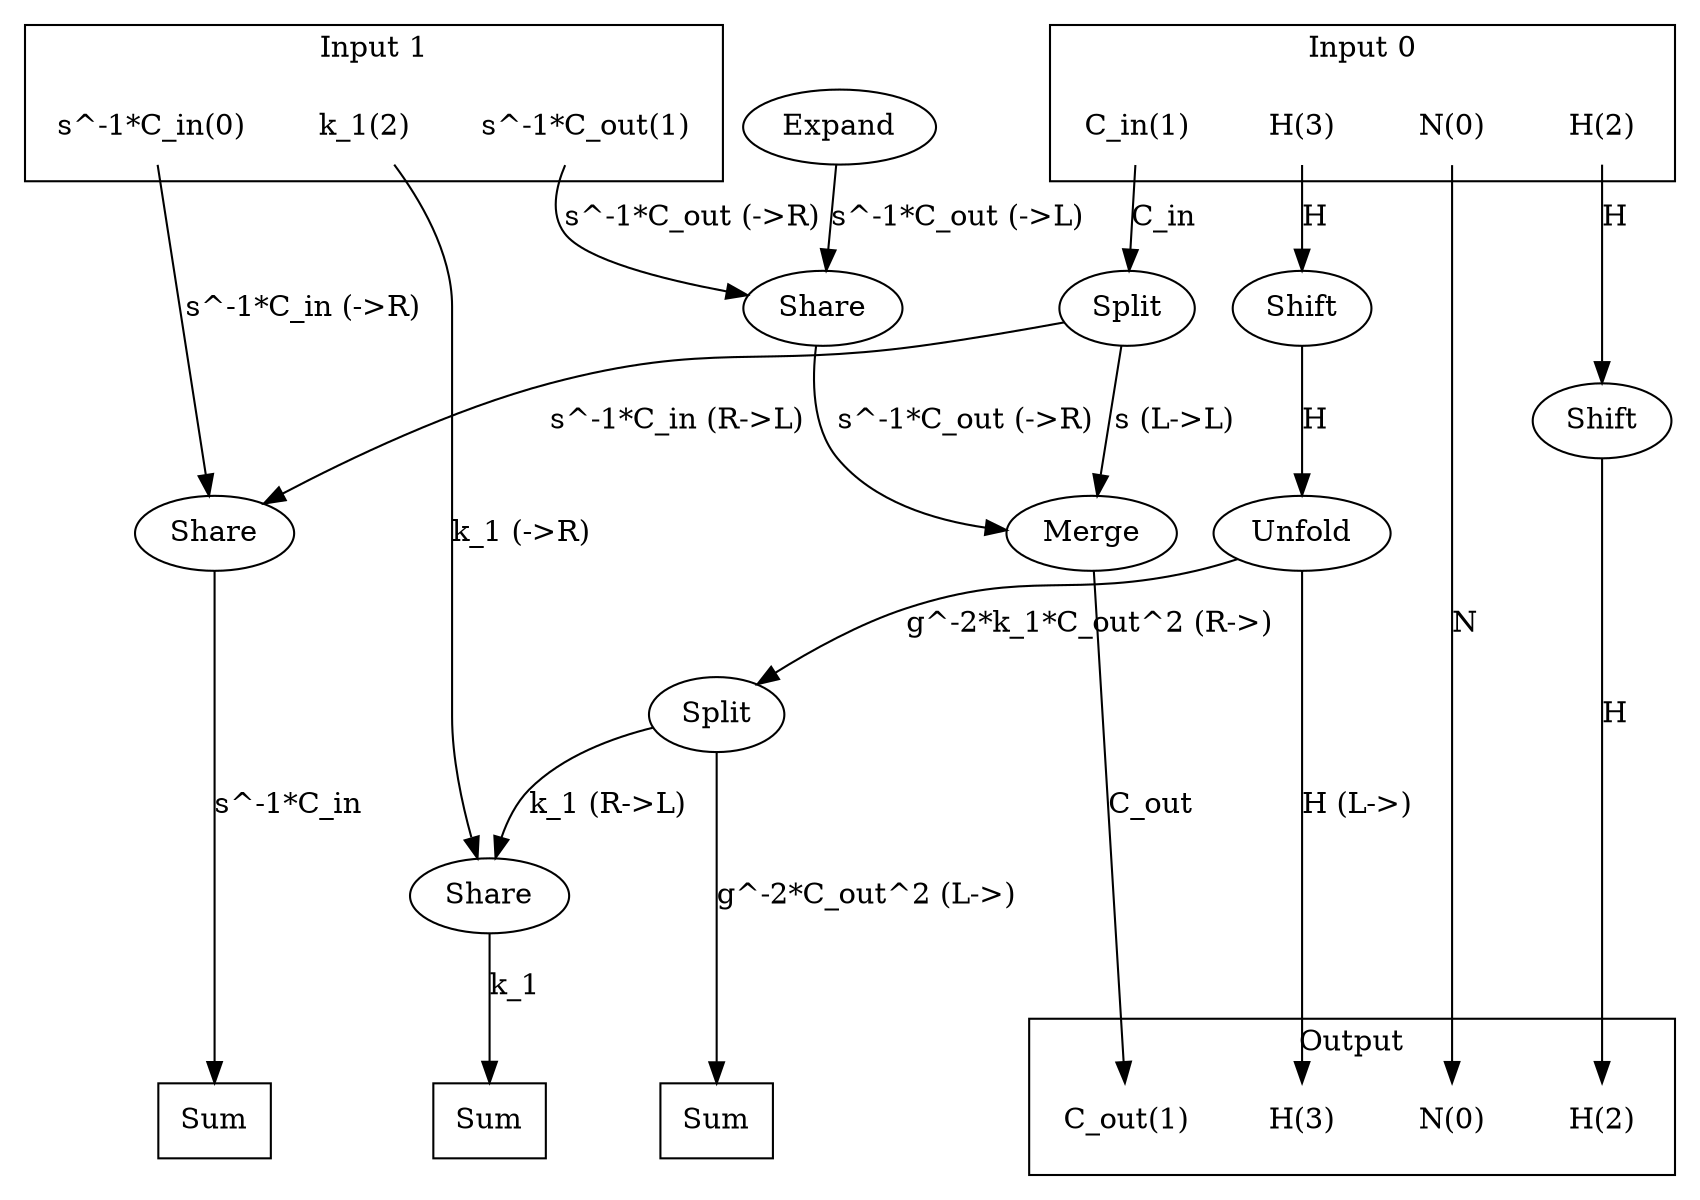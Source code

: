 digraph kernel_generated {
newrank = true;
op_0x560a21e8d300 [label="Unfold"];
op_0x560a2238a040 [label="Merge"];
op_0x560a225179a0 [label="Split"];
op_0x560a225179f0 [label="Split"];
op_0x560a242db750 [label="Share"];
op_0x560a242db7a0 [label="Share"];
op_0x560a242db7f0 [label="Share"];
op_0x560a2447e6c0 [label="Shift"];
op_0x560a2447e720 [label="Shift"];
op_0x560a24643078 [label="Expand"];
reduce_0x7f9218001998 [label="Sum", shape=box];
reduce_0x7f921800c2b0 [label="Sum", shape=box];
reduce_0x7f92180055d0 [label="Sum", shape=box];
subgraph cluster_out {
label = "Output";
out_0 [label="N(0)", shape=none];
out_1 [label="C_out(1)", shape=none];
out_2 [label="H(2)", shape=none];
out_3 [label="H(3)", shape=none];
}
{ rank = same;
reduce_0x7f9218001998;
reduce_0x7f921800c2b0;
reduce_0x7f92180055d0;
out_0;
out_1;
out_2;
out_3;
}
subgraph cluster_in_0 {
label = "Input 0";
in_0_0 [label="N(0)", shape=none];
in_0_1 [label="C_in(1)", shape=none];
in_0_2 [label="H(2)", shape=none];
in_0_3 [label="H(3)", shape=none];
}
subgraph cluster_in_1 {
label = "Input 1";
in_1_0 [label="s^-1*C_in(0)", shape=none];
in_1_1 [label="s^-1*C_out(1)", shape=none];
in_1_2 [label="k_1(2)", shape=none];
}
{ rank = same;
in_0_0;
in_0_1;
in_0_2;
in_0_3;
in_1_0;
in_1_1;
in_1_2;
}
in_0_0 -> out_0 [label="N"];
in_0_1 -> op_0x560a225179a0 [label="C_in"];
in_0_2 -> op_0x560a2447e6c0 [label="H"];
in_0_3 -> op_0x560a2447e720 [label="H"];
in_1_0 -> op_0x560a242db750 [label="s^-1*C_in (->R)"];
in_1_1 -> op_0x560a242db7f0 [label="s^-1*C_out (->R)"];
in_1_2 -> op_0x560a242db7a0 [label="k_1 (->R)"];
op_0x560a2447e720 -> op_0x560a21e8d300 [label="H"];
op_0x560a225179a0 -> op_0x560a2238a040 [label="s (L->L)"];
op_0x560a242db7f0 -> op_0x560a2238a040 [label="s^-1*C_out (->R)"];
op_0x560a21e8d300 -> op_0x560a225179f0 [label="g^-2*k_1*C_out^2 (R->)"];
op_0x560a2238a040 -> out_1 [label="C_out"];
op_0x560a2447e6c0 -> out_2 [label="H"];
op_0x560a21e8d300 -> out_3 [label="H (L->)"];
op_0x560a225179a0 -> op_0x560a242db750 [label="s^-1*C_in (R->L)"];
op_0x560a225179f0 -> op_0x560a242db7a0 [label="k_1 (R->L)"];
op_0x560a24643078 -> op_0x560a242db7f0 [label="s^-1*C_out (->L)"];
op_0x560a242db7a0 -> reduce_0x7f9218001998 [label="k_1"];
op_0x560a242db750 -> reduce_0x7f92180055d0 [label="s^-1*C_in"];
op_0x560a225179f0 -> reduce_0x7f921800c2b0 [label="g^-2*C_out^2 (L->)"];
}
